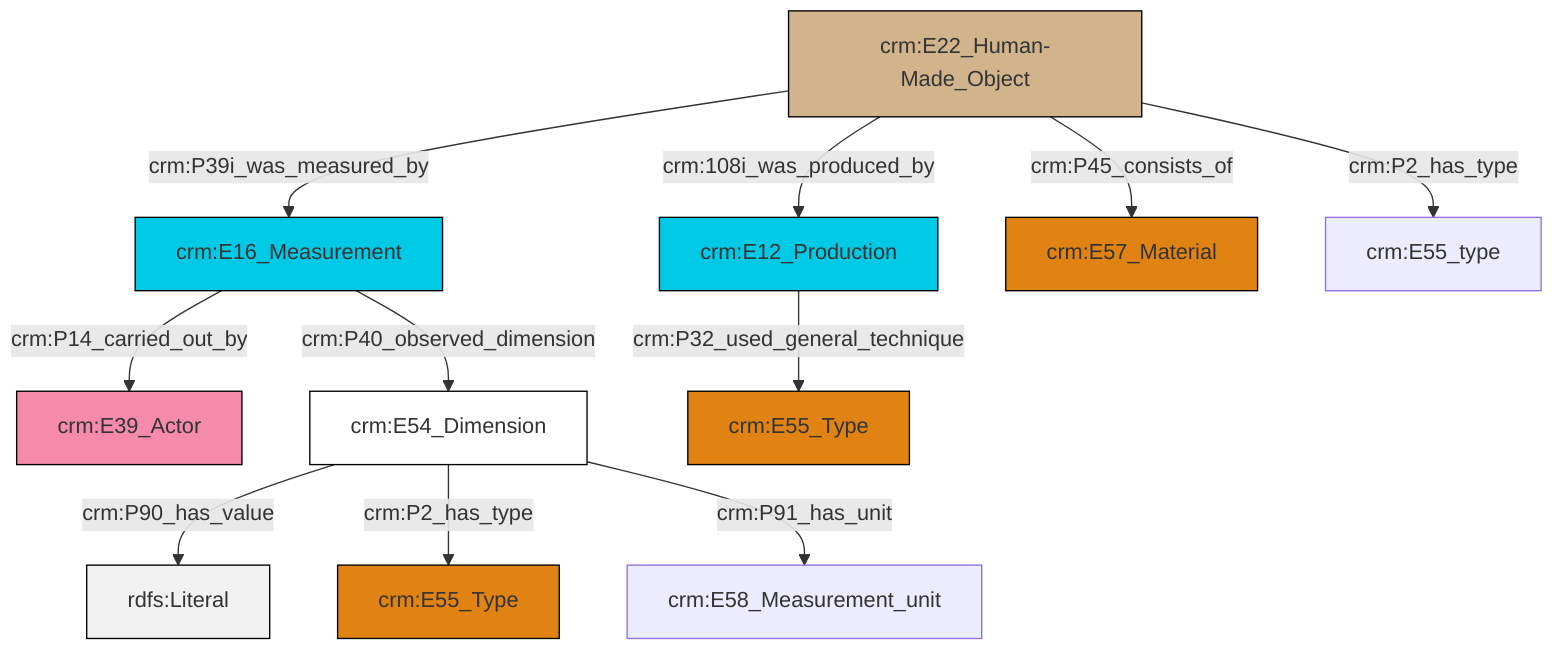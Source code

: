 graph TD
classDef Literal fill:#f2f2f2,stroke:#000000;
classDef CRM_Entity fill:#FFFFFF,stroke:#000000;
classDef Temporal_Entity fill:#00C9E6, stroke:#000000;
classDef Type fill:#E18312, stroke:#000000;
classDef Time-Span fill:#2C9C91, stroke:#000000;
classDef Appellation fill:#FFEB7F, stroke:#000000;
classDef Place fill:#008836, stroke:#000000;
classDef Persistent_Item fill:#B266B2, stroke:#000000;
classDef Conceptual_Object fill:#FFD700, stroke:#000000;
classDef Physical_Thing fill:#D2B48C, stroke:#000000;
classDef Actor fill:#f58aad, stroke:#000000;
classDef PC_Classes fill:#4ce600, stroke:#000000;
classDef Multi fill:#cccccc,stroke:#000000;

2["crm:E22_Human-Made_Object"]:::Physical_Thing -->|crm:108i_was_produced_by| 3["crm:E12_Production"]:::Temporal_Entity
5["crm:E16_Measurement"]:::Temporal_Entity -->|crm:P14_carried_out_by| 9["crm:E39_Actor"]:::Actor
10["crm:E54_Dimension"]:::CRM_Entity -->|crm:P90_has_value| 11[rdfs:Literal]:::Literal
2["crm:E22_Human-Made_Object"]:::Physical_Thing -->|crm:P39i_was_measured_by| 5["crm:E16_Measurement"]:::Temporal_Entity
10["crm:E54_Dimension"]:::CRM_Entity -->|crm:P2_has_type| 0["crm:E55_Type"]:::Type
3["crm:E12_Production"]:::Temporal_Entity -->|crm:P32_used_general_technique| 14["crm:E55_Type"]:::Type
10["crm:E54_Dimension"]:::CRM_Entity -->|crm:P91_has_unit| 16["crm:E58_Measurement_unit"]:::Default
2["crm:E22_Human-Made_Object"]:::Physical_Thing -->|crm:P45_consists_of| 7["crm:E57_Material"]:::Type
2["crm:E22_Human-Made_Object"]:::Physical_Thing -->|crm:P2_has_type| 12["crm:E55_type"]:::Default
5["crm:E16_Measurement"]:::Temporal_Entity -->|crm:P40_observed_dimension| 10["crm:E54_Dimension"]:::CRM_Entity